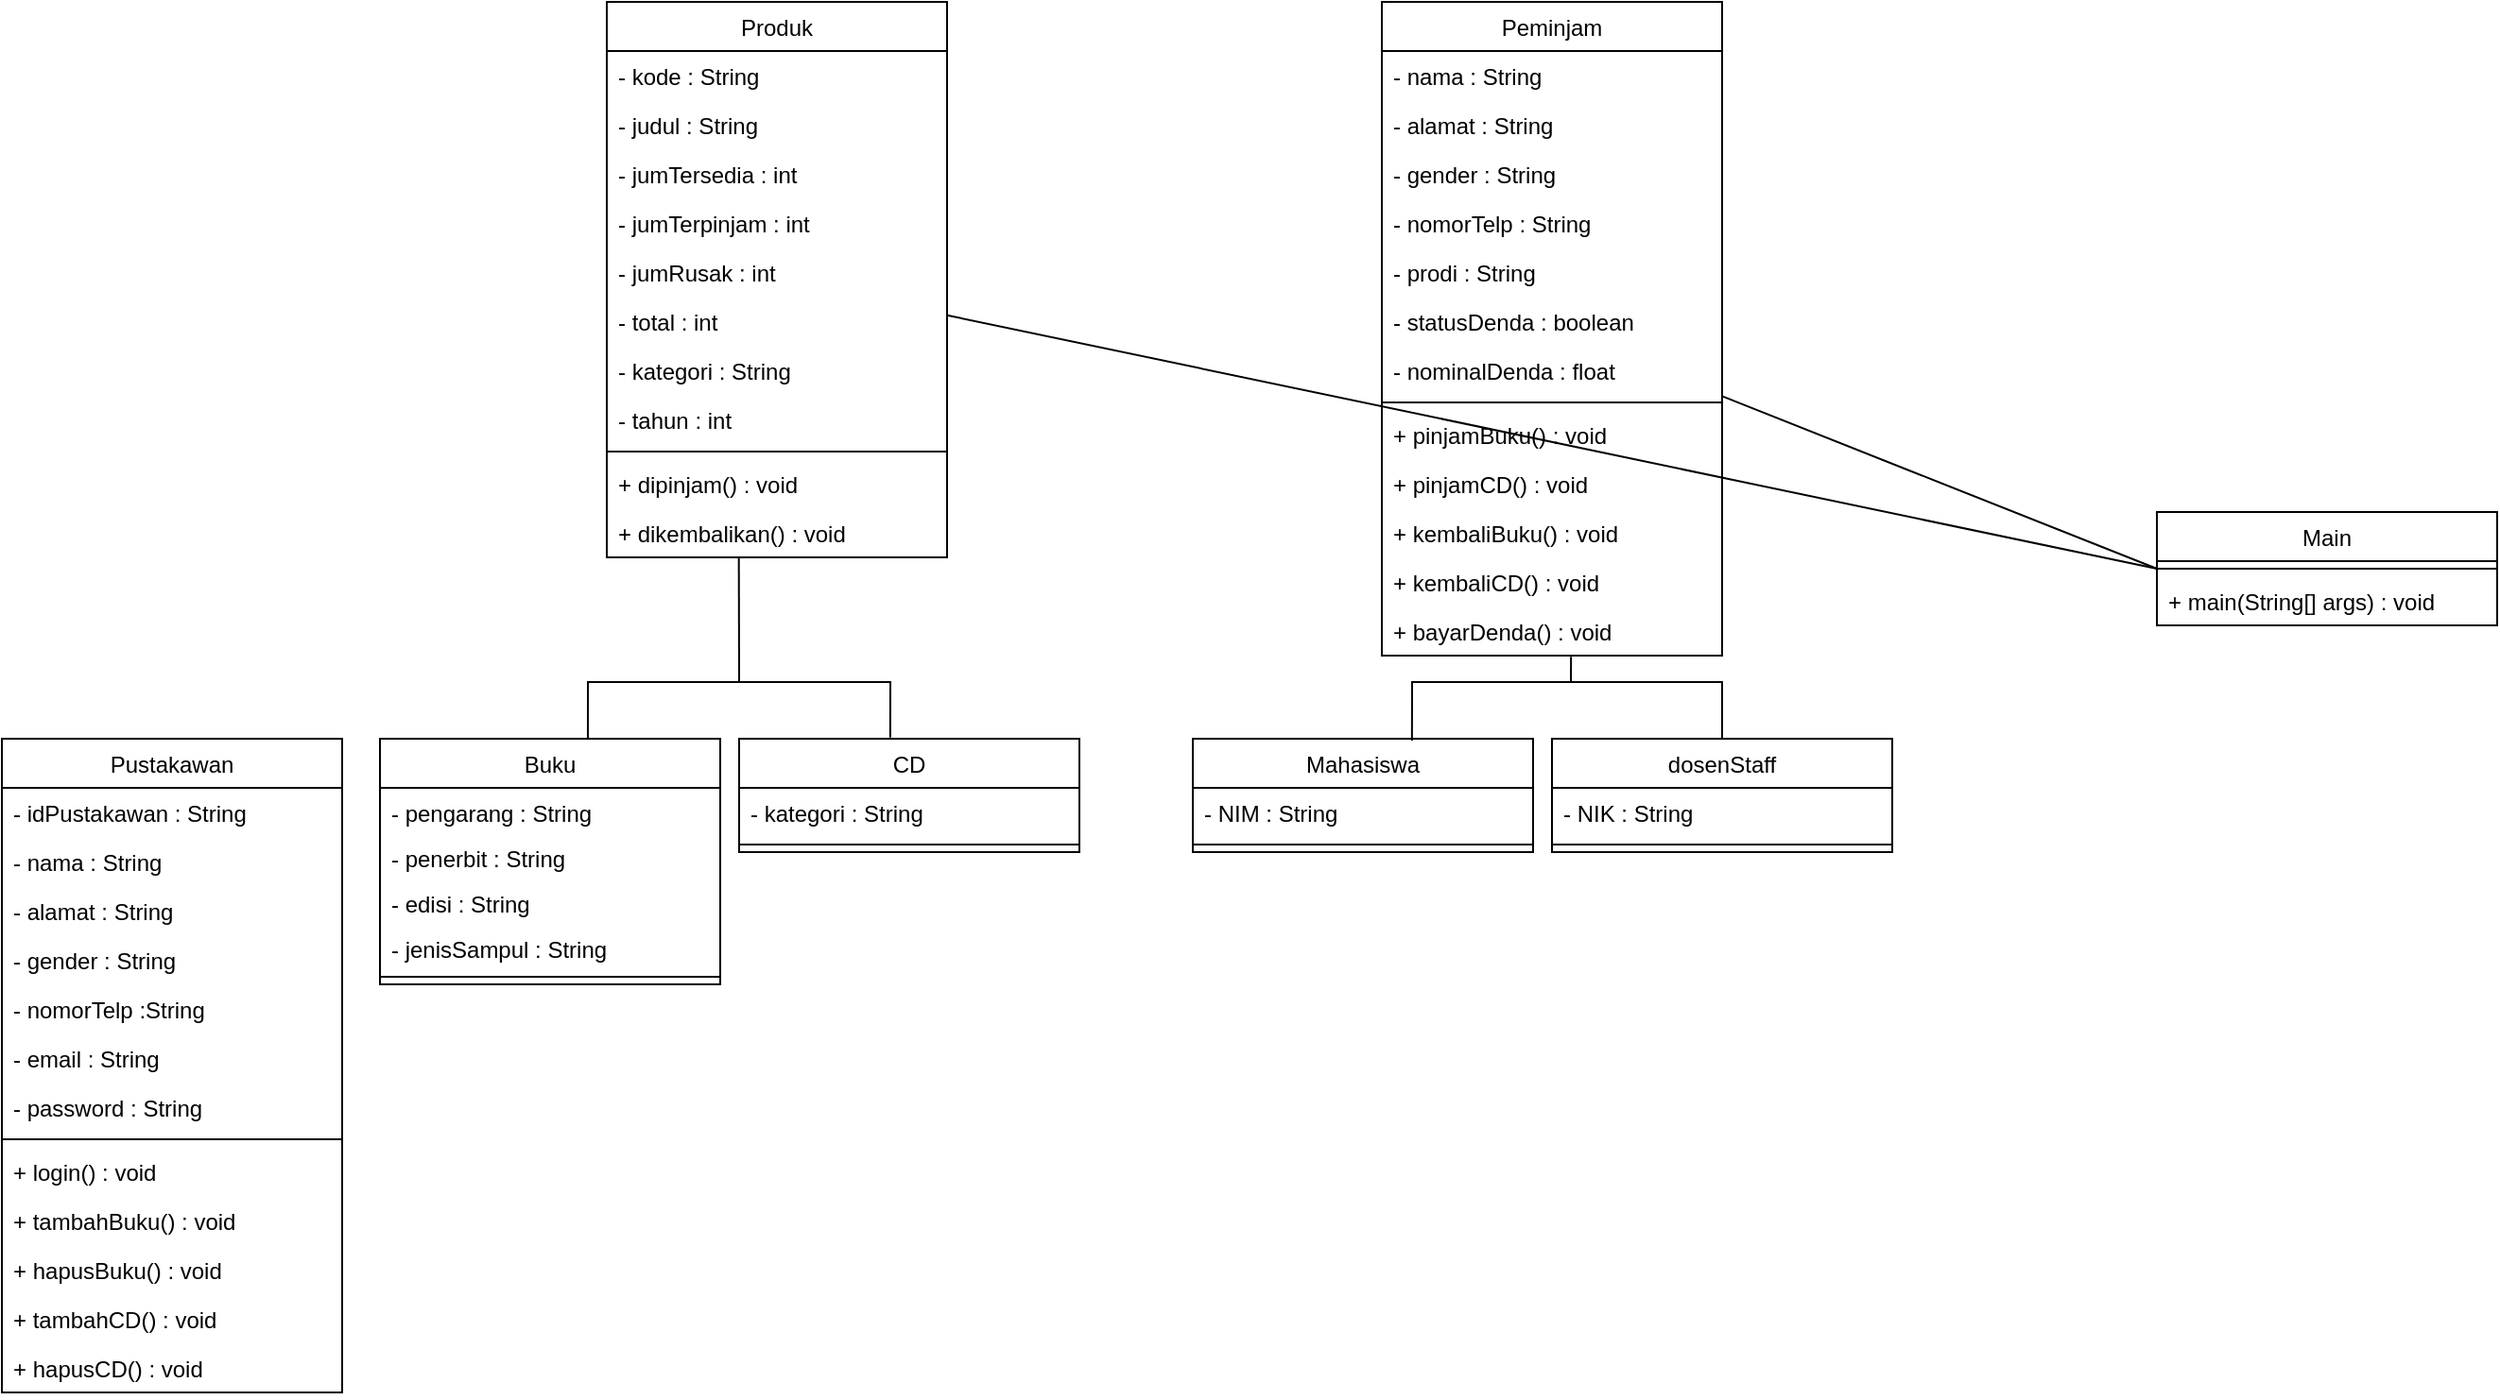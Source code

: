 <mxfile version="24.3.0" type="device">
  <diagram name="Page-1" id="NaKVpOW79M-lq4Q_HsjO">
    <mxGraphModel dx="2867" dy="1160" grid="1" gridSize="10" guides="1" tooltips="1" connect="1" arrows="1" fold="1" page="1" pageScale="1" pageWidth="827" pageHeight="1169" math="0" shadow="0">
      <root>
        <mxCell id="0" />
        <mxCell id="1" parent="0" />
        <mxCell id="-McASTYlXin4Z6el3U5K-9" value="Pustakawan" style="swimlane;fontStyle=0;align=center;verticalAlign=top;childLayout=stackLayout;horizontal=1;startSize=26;horizontalStack=0;resizeParent=1;resizeLast=0;collapsible=1;marginBottom=0;rounded=0;shadow=0;strokeWidth=1;" parent="1" vertex="1">
          <mxGeometry x="50" y="430" width="180" height="346" as="geometry">
            <mxRectangle x="550" y="140" width="160" height="26" as="alternateBounds" />
          </mxGeometry>
        </mxCell>
        <mxCell id="-McASTYlXin4Z6el3U5K-10" value="- idPustakawan : String" style="text;align=left;verticalAlign=top;spacingLeft=4;spacingRight=4;overflow=hidden;rotatable=0;points=[[0,0.5],[1,0.5]];portConstraint=eastwest;" parent="-McASTYlXin4Z6el3U5K-9" vertex="1">
          <mxGeometry y="26" width="180" height="26" as="geometry" />
        </mxCell>
        <mxCell id="-McASTYlXin4Z6el3U5K-11" value="- nama : String" style="text;align=left;verticalAlign=top;spacingLeft=4;spacingRight=4;overflow=hidden;rotatable=0;points=[[0,0.5],[1,0.5]];portConstraint=eastwest;rounded=0;shadow=0;html=0;" parent="-McASTYlXin4Z6el3U5K-9" vertex="1">
          <mxGeometry y="52" width="180" height="26" as="geometry" />
        </mxCell>
        <mxCell id="-McASTYlXin4Z6el3U5K-12" value="- alamat : String" style="text;align=left;verticalAlign=top;spacingLeft=4;spacingRight=4;overflow=hidden;rotatable=0;points=[[0,0.5],[1,0.5]];portConstraint=eastwest;rounded=0;shadow=0;html=0;" parent="-McASTYlXin4Z6el3U5K-9" vertex="1">
          <mxGeometry y="78" width="180" height="26" as="geometry" />
        </mxCell>
        <mxCell id="-McASTYlXin4Z6el3U5K-17" value="- gender : String" style="text;align=left;verticalAlign=top;spacingLeft=4;spacingRight=4;overflow=hidden;rotatable=0;points=[[0,0.5],[1,0.5]];portConstraint=eastwest;rounded=0;shadow=0;html=0;" parent="-McASTYlXin4Z6el3U5K-9" vertex="1">
          <mxGeometry y="104" width="180" height="26" as="geometry" />
        </mxCell>
        <mxCell id="-McASTYlXin4Z6el3U5K-18" value="- nomorTelp :String" style="text;align=left;verticalAlign=top;spacingLeft=4;spacingRight=4;overflow=hidden;rotatable=0;points=[[0,0.5],[1,0.5]];portConstraint=eastwest;rounded=0;shadow=0;html=0;" parent="-McASTYlXin4Z6el3U5K-9" vertex="1">
          <mxGeometry y="130" width="180" height="26" as="geometry" />
        </mxCell>
        <mxCell id="-McASTYlXin4Z6el3U5K-13" value="- email : String" style="text;align=left;verticalAlign=top;spacingLeft=4;spacingRight=4;overflow=hidden;rotatable=0;points=[[0,0.5],[1,0.5]];portConstraint=eastwest;rounded=0;shadow=0;html=0;" parent="-McASTYlXin4Z6el3U5K-9" vertex="1">
          <mxGeometry y="156" width="180" height="26" as="geometry" />
        </mxCell>
        <mxCell id="-McASTYlXin4Z6el3U5K-53" value="- password : String" style="text;align=left;verticalAlign=top;spacingLeft=4;spacingRight=4;overflow=hidden;rotatable=0;points=[[0,0.5],[1,0.5]];portConstraint=eastwest;rounded=0;shadow=0;html=0;" parent="-McASTYlXin4Z6el3U5K-9" vertex="1">
          <mxGeometry y="182" width="180" height="26" as="geometry" />
        </mxCell>
        <mxCell id="-McASTYlXin4Z6el3U5K-14" value="" style="line;html=1;strokeWidth=1;align=left;verticalAlign=middle;spacingTop=-1;spacingLeft=3;spacingRight=3;rotatable=0;labelPosition=right;points=[];portConstraint=eastwest;" parent="-McASTYlXin4Z6el3U5K-9" vertex="1">
          <mxGeometry y="208" width="180" height="8" as="geometry" />
        </mxCell>
        <mxCell id="-McASTYlXin4Z6el3U5K-15" value="+ login() : void" style="text;align=left;verticalAlign=top;spacingLeft=4;spacingRight=4;overflow=hidden;rotatable=0;points=[[0,0.5],[1,0.5]];portConstraint=eastwest;" parent="-McASTYlXin4Z6el3U5K-9" vertex="1">
          <mxGeometry y="216" width="180" height="26" as="geometry" />
        </mxCell>
        <mxCell id="-McASTYlXin4Z6el3U5K-16" value="+ tambahBuku() : void" style="text;align=left;verticalAlign=top;spacingLeft=4;spacingRight=4;overflow=hidden;rotatable=0;points=[[0,0.5],[1,0.5]];portConstraint=eastwest;" parent="-McASTYlXin4Z6el3U5K-9" vertex="1">
          <mxGeometry y="242" width="180" height="26" as="geometry" />
        </mxCell>
        <mxCell id="-McASTYlXin4Z6el3U5K-54" value="+ hapusBuku() : void" style="text;align=left;verticalAlign=top;spacingLeft=4;spacingRight=4;overflow=hidden;rotatable=0;points=[[0,0.5],[1,0.5]];portConstraint=eastwest;rounded=0;shadow=0;html=0;" parent="-McASTYlXin4Z6el3U5K-9" vertex="1">
          <mxGeometry y="268" width="180" height="26" as="geometry" />
        </mxCell>
        <mxCell id="-McASTYlXin4Z6el3U5K-56" value="+ tambahCD() : void" style="text;align=left;verticalAlign=top;spacingLeft=4;spacingRight=4;overflow=hidden;rotatable=0;points=[[0,0.5],[1,0.5]];portConstraint=eastwest;rounded=0;shadow=0;html=0;" parent="-McASTYlXin4Z6el3U5K-9" vertex="1">
          <mxGeometry y="294" width="180" height="26" as="geometry" />
        </mxCell>
        <mxCell id="-McASTYlXin4Z6el3U5K-57" value="+ hapusCD() : void" style="text;align=left;verticalAlign=top;spacingLeft=4;spacingRight=4;overflow=hidden;rotatable=0;points=[[0,0.5],[1,0.5]];portConstraint=eastwest;rounded=0;shadow=0;html=0;" parent="-McASTYlXin4Z6el3U5K-9" vertex="1">
          <mxGeometry y="320" width="180" height="26" as="geometry" />
        </mxCell>
        <mxCell id="-McASTYlXin4Z6el3U5K-19" value="dosenStaff" style="swimlane;fontStyle=0;align=center;verticalAlign=top;childLayout=stackLayout;horizontal=1;startSize=26;horizontalStack=0;resizeParent=1;resizeLast=0;collapsible=1;marginBottom=0;rounded=0;shadow=0;strokeWidth=1;" parent="1" vertex="1">
          <mxGeometry x="870" y="430" width="180" height="60" as="geometry">
            <mxRectangle x="550" y="140" width="160" height="26" as="alternateBounds" />
          </mxGeometry>
        </mxCell>
        <mxCell id="-McASTYlXin4Z6el3U5K-20" value="- NIK : String" style="text;align=left;verticalAlign=top;spacingLeft=4;spacingRight=4;overflow=hidden;rotatable=0;points=[[0,0.5],[1,0.5]];portConstraint=eastwest;" parent="-McASTYlXin4Z6el3U5K-19" vertex="1">
          <mxGeometry y="26" width="180" height="26" as="geometry" />
        </mxCell>
        <mxCell id="-McASTYlXin4Z6el3U5K-26" value="" style="line;html=1;strokeWidth=1;align=left;verticalAlign=middle;spacingTop=-1;spacingLeft=3;spacingRight=3;rotatable=0;labelPosition=right;points=[];portConstraint=eastwest;" parent="-McASTYlXin4Z6el3U5K-19" vertex="1">
          <mxGeometry y="52" width="180" height="8" as="geometry" />
        </mxCell>
        <mxCell id="-McASTYlXin4Z6el3U5K-29" value="CD" style="swimlane;fontStyle=0;align=center;verticalAlign=top;childLayout=stackLayout;horizontal=1;startSize=26;horizontalStack=0;resizeParent=1;resizeLast=0;collapsible=1;marginBottom=0;rounded=0;shadow=0;strokeWidth=1;" parent="1" vertex="1">
          <mxGeometry x="440" y="430" width="180" height="60" as="geometry">
            <mxRectangle x="550" y="140" width="160" height="26" as="alternateBounds" />
          </mxGeometry>
        </mxCell>
        <mxCell id="-McASTYlXin4Z6el3U5K-30" value="- kategori : String" style="text;align=left;verticalAlign=top;spacingLeft=4;spacingRight=4;overflow=hidden;rotatable=0;points=[[0,0.5],[1,0.5]];portConstraint=eastwest;" parent="-McASTYlXin4Z6el3U5K-29" vertex="1">
          <mxGeometry y="26" width="180" height="26" as="geometry" />
        </mxCell>
        <mxCell id="-McASTYlXin4Z6el3U5K-34" value="" style="line;html=1;strokeWidth=1;align=left;verticalAlign=middle;spacingTop=-1;spacingLeft=3;spacingRight=3;rotatable=0;labelPosition=right;points=[];portConstraint=eastwest;" parent="-McASTYlXin4Z6el3U5K-29" vertex="1">
          <mxGeometry y="52" width="180" height="8" as="geometry" />
        </mxCell>
        <mxCell id="-McASTYlXin4Z6el3U5K-37" value="Mahasiswa" style="swimlane;fontStyle=0;align=center;verticalAlign=top;childLayout=stackLayout;horizontal=1;startSize=26;horizontalStack=0;resizeParent=1;resizeLast=0;collapsible=1;marginBottom=0;rounded=0;shadow=0;strokeWidth=1;" parent="1" vertex="1">
          <mxGeometry x="680" y="430" width="180" height="60" as="geometry">
            <mxRectangle x="550" y="140" width="160" height="26" as="alternateBounds" />
          </mxGeometry>
        </mxCell>
        <mxCell id="-McASTYlXin4Z6el3U5K-38" value="- NIM : String" style="text;align=left;verticalAlign=top;spacingLeft=4;spacingRight=4;overflow=hidden;rotatable=0;points=[[0,0.5],[1,0.5]];portConstraint=eastwest;" parent="-McASTYlXin4Z6el3U5K-37" vertex="1">
          <mxGeometry y="26" width="180" height="26" as="geometry" />
        </mxCell>
        <mxCell id="-McASTYlXin4Z6el3U5K-42" value="" style="line;html=1;strokeWidth=1;align=left;verticalAlign=middle;spacingTop=-1;spacingLeft=3;spacingRight=3;rotatable=0;labelPosition=right;points=[];portConstraint=eastwest;" parent="-McASTYlXin4Z6el3U5K-37" vertex="1">
          <mxGeometry y="52" width="180" height="8" as="geometry" />
        </mxCell>
        <mxCell id="GX8L3AqE7hCvkYCRLyg2-1" value="Peminjam" style="swimlane;fontStyle=0;align=center;verticalAlign=top;childLayout=stackLayout;horizontal=1;startSize=26;horizontalStack=0;resizeParent=1;resizeLast=0;collapsible=1;marginBottom=0;rounded=0;shadow=0;strokeWidth=1;" vertex="1" parent="1">
          <mxGeometry x="780" y="40" width="180" height="346" as="geometry">
            <mxRectangle x="550" y="140" width="160" height="26" as="alternateBounds" />
          </mxGeometry>
        </mxCell>
        <mxCell id="GX8L3AqE7hCvkYCRLyg2-3" value="- nama : String" style="text;align=left;verticalAlign=top;spacingLeft=4;spacingRight=4;overflow=hidden;rotatable=0;points=[[0,0.5],[1,0.5]];portConstraint=eastwest;rounded=0;shadow=0;html=0;" vertex="1" parent="GX8L3AqE7hCvkYCRLyg2-1">
          <mxGeometry y="26" width="180" height="26" as="geometry" />
        </mxCell>
        <mxCell id="GX8L3AqE7hCvkYCRLyg2-4" value="- alamat : String" style="text;align=left;verticalAlign=top;spacingLeft=4;spacingRight=4;overflow=hidden;rotatable=0;points=[[0,0.5],[1,0.5]];portConstraint=eastwest;rounded=0;shadow=0;html=0;" vertex="1" parent="GX8L3AqE7hCvkYCRLyg2-1">
          <mxGeometry y="52" width="180" height="26" as="geometry" />
        </mxCell>
        <mxCell id="GX8L3AqE7hCvkYCRLyg2-5" value="- gender : String" style="text;align=left;verticalAlign=top;spacingLeft=4;spacingRight=4;overflow=hidden;rotatable=0;points=[[0,0.5],[1,0.5]];portConstraint=eastwest;rounded=0;shadow=0;html=0;" vertex="1" parent="GX8L3AqE7hCvkYCRLyg2-1">
          <mxGeometry y="78" width="180" height="26" as="geometry" />
        </mxCell>
        <mxCell id="GX8L3AqE7hCvkYCRLyg2-6" value="- nomorTelp : String" style="text;align=left;verticalAlign=top;spacingLeft=4;spacingRight=4;overflow=hidden;rotatable=0;points=[[0,0.5],[1,0.5]];portConstraint=eastwest;rounded=0;shadow=0;html=0;" vertex="1" parent="GX8L3AqE7hCvkYCRLyg2-1">
          <mxGeometry y="104" width="180" height="26" as="geometry" />
        </mxCell>
        <mxCell id="GX8L3AqE7hCvkYCRLyg2-7" value="- prodi : String" style="text;align=left;verticalAlign=top;spacingLeft=4;spacingRight=4;overflow=hidden;rotatable=0;points=[[0,0.5],[1,0.5]];portConstraint=eastwest;rounded=0;shadow=0;html=0;" vertex="1" parent="GX8L3AqE7hCvkYCRLyg2-1">
          <mxGeometry y="130" width="180" height="26" as="geometry" />
        </mxCell>
        <mxCell id="GX8L3AqE7hCvkYCRLyg2-8" value="- statusDenda : boolean" style="text;align=left;verticalAlign=top;spacingLeft=4;spacingRight=4;overflow=hidden;rotatable=0;points=[[0,0.5],[1,0.5]];portConstraint=eastwest;rounded=0;shadow=0;html=0;" vertex="1" parent="GX8L3AqE7hCvkYCRLyg2-1">
          <mxGeometry y="156" width="180" height="26" as="geometry" />
        </mxCell>
        <mxCell id="GX8L3AqE7hCvkYCRLyg2-9" value="- nominalDenda : float" style="text;align=left;verticalAlign=top;spacingLeft=4;spacingRight=4;overflow=hidden;rotatable=0;points=[[0,0.5],[1,0.5]];portConstraint=eastwest;rounded=0;shadow=0;html=0;" vertex="1" parent="GX8L3AqE7hCvkYCRLyg2-1">
          <mxGeometry y="182" width="180" height="26" as="geometry" />
        </mxCell>
        <mxCell id="GX8L3AqE7hCvkYCRLyg2-10" value="" style="line;html=1;strokeWidth=1;align=left;verticalAlign=middle;spacingTop=-1;spacingLeft=3;spacingRight=3;rotatable=0;labelPosition=right;points=[];portConstraint=eastwest;" vertex="1" parent="GX8L3AqE7hCvkYCRLyg2-1">
          <mxGeometry y="208" width="180" height="8" as="geometry" />
        </mxCell>
        <mxCell id="GX8L3AqE7hCvkYCRLyg2-11" value="+ pinjamBuku() : void" style="text;align=left;verticalAlign=top;spacingLeft=4;spacingRight=4;overflow=hidden;rotatable=0;points=[[0,0.5],[1,0.5]];portConstraint=eastwest;" vertex="1" parent="GX8L3AqE7hCvkYCRLyg2-1">
          <mxGeometry y="216" width="180" height="26" as="geometry" />
        </mxCell>
        <mxCell id="GX8L3AqE7hCvkYCRLyg2-12" value="+ pinjamCD() : void" style="text;align=left;verticalAlign=top;spacingLeft=4;spacingRight=4;overflow=hidden;rotatable=0;points=[[0,0.5],[1,0.5]];portConstraint=eastwest;" vertex="1" parent="GX8L3AqE7hCvkYCRLyg2-1">
          <mxGeometry y="242" width="180" height="26" as="geometry" />
        </mxCell>
        <mxCell id="GX8L3AqE7hCvkYCRLyg2-13" value="+ kembaliBuku() : void" style="text;align=left;verticalAlign=top;spacingLeft=4;spacingRight=4;overflow=hidden;rotatable=0;points=[[0,0.5],[1,0.5]];portConstraint=eastwest;" vertex="1" parent="GX8L3AqE7hCvkYCRLyg2-1">
          <mxGeometry y="268" width="180" height="26" as="geometry" />
        </mxCell>
        <mxCell id="GX8L3AqE7hCvkYCRLyg2-14" value="+ kembaliCD() : void" style="text;align=left;verticalAlign=top;spacingLeft=4;spacingRight=4;overflow=hidden;rotatable=0;points=[[0,0.5],[1,0.5]];portConstraint=eastwest;" vertex="1" parent="GX8L3AqE7hCvkYCRLyg2-1">
          <mxGeometry y="294" width="180" height="26" as="geometry" />
        </mxCell>
        <mxCell id="GX8L3AqE7hCvkYCRLyg2-36" value="+ bayarDenda() : void" style="text;align=left;verticalAlign=top;spacingLeft=4;spacingRight=4;overflow=hidden;rotatable=0;points=[[0,0.5],[1,0.5]];portConstraint=eastwest;" vertex="1" parent="GX8L3AqE7hCvkYCRLyg2-1">
          <mxGeometry y="320" width="180" height="26" as="geometry" />
        </mxCell>
        <mxCell id="GX8L3AqE7hCvkYCRLyg2-15" value="Main" style="swimlane;fontStyle=0;align=center;verticalAlign=top;childLayout=stackLayout;horizontal=1;startSize=26;horizontalStack=0;resizeParent=1;resizeLast=0;collapsible=1;marginBottom=0;rounded=0;shadow=0;strokeWidth=1;" vertex="1" parent="1">
          <mxGeometry x="1190" y="310" width="180" height="60" as="geometry">
            <mxRectangle x="550" y="140" width="160" height="26" as="alternateBounds" />
          </mxGeometry>
        </mxCell>
        <mxCell id="GX8L3AqE7hCvkYCRLyg2-18" value="" style="line;html=1;strokeWidth=1;align=left;verticalAlign=middle;spacingTop=-1;spacingLeft=3;spacingRight=3;rotatable=0;labelPosition=right;points=[];portConstraint=eastwest;" vertex="1" parent="GX8L3AqE7hCvkYCRLyg2-15">
          <mxGeometry y="26" width="180" height="8" as="geometry" />
        </mxCell>
        <mxCell id="GX8L3AqE7hCvkYCRLyg2-22" value="+ main(String[] args) : void" style="text;align=left;verticalAlign=top;spacingLeft=4;spacingRight=4;overflow=hidden;rotatable=0;points=[[0,0.5],[1,0.5]];portConstraint=eastwest;" vertex="1" parent="GX8L3AqE7hCvkYCRLyg2-15">
          <mxGeometry y="34" width="180" height="26" as="geometry" />
        </mxCell>
        <mxCell id="GX8L3AqE7hCvkYCRLyg2-23" value="Produk" style="swimlane;fontStyle=0;align=center;verticalAlign=top;childLayout=stackLayout;horizontal=1;startSize=26;horizontalStack=0;resizeParent=1;resizeLast=0;collapsible=1;marginBottom=0;rounded=0;shadow=0;strokeWidth=1;" vertex="1" parent="1">
          <mxGeometry x="370" y="40" width="180" height="294" as="geometry">
            <mxRectangle x="550" y="140" width="160" height="26" as="alternateBounds" />
          </mxGeometry>
        </mxCell>
        <mxCell id="GX8L3AqE7hCvkYCRLyg2-24" value="- kode : String" style="text;align=left;verticalAlign=top;spacingLeft=4;spacingRight=4;overflow=hidden;rotatable=0;points=[[0,0.5],[1,0.5]];portConstraint=eastwest;" vertex="1" parent="GX8L3AqE7hCvkYCRLyg2-23">
          <mxGeometry y="26" width="180" height="26" as="geometry" />
        </mxCell>
        <mxCell id="GX8L3AqE7hCvkYCRLyg2-25" value="- judul : String" style="text;align=left;verticalAlign=top;spacingLeft=4;spacingRight=4;overflow=hidden;rotatable=0;points=[[0,0.5],[1,0.5]];portConstraint=eastwest;rounded=0;shadow=0;html=0;" vertex="1" parent="GX8L3AqE7hCvkYCRLyg2-23">
          <mxGeometry y="52" width="180" height="26" as="geometry" />
        </mxCell>
        <mxCell id="GX8L3AqE7hCvkYCRLyg2-29" value="- jumTersedia : int" style="text;align=left;verticalAlign=top;spacingLeft=4;spacingRight=4;overflow=hidden;rotatable=0;points=[[0,0.5],[1,0.5]];portConstraint=eastwest;rounded=0;shadow=0;html=0;" vertex="1" parent="GX8L3AqE7hCvkYCRLyg2-23">
          <mxGeometry y="78" width="180" height="26" as="geometry" />
        </mxCell>
        <mxCell id="GX8L3AqE7hCvkYCRLyg2-30" value="- jumTerpinjam : int" style="text;align=left;verticalAlign=top;spacingLeft=4;spacingRight=4;overflow=hidden;rotatable=0;points=[[0,0.5],[1,0.5]];portConstraint=eastwest;rounded=0;shadow=0;html=0;" vertex="1" parent="GX8L3AqE7hCvkYCRLyg2-23">
          <mxGeometry y="104" width="180" height="26" as="geometry" />
        </mxCell>
        <mxCell id="GX8L3AqE7hCvkYCRLyg2-31" value="- jumRusak : int" style="text;align=left;verticalAlign=top;spacingLeft=4;spacingRight=4;overflow=hidden;rotatable=0;points=[[0,0.5],[1,0.5]];portConstraint=eastwest;rounded=0;shadow=0;html=0;" vertex="1" parent="GX8L3AqE7hCvkYCRLyg2-23">
          <mxGeometry y="130" width="180" height="26" as="geometry" />
        </mxCell>
        <mxCell id="GX8L3AqE7hCvkYCRLyg2-32" value="- total : int" style="text;align=left;verticalAlign=top;spacingLeft=4;spacingRight=4;overflow=hidden;rotatable=0;points=[[0,0.5],[1,0.5]];portConstraint=eastwest;rounded=0;shadow=0;html=0;" vertex="1" parent="GX8L3AqE7hCvkYCRLyg2-23">
          <mxGeometry y="156" width="180" height="26" as="geometry" />
        </mxCell>
        <mxCell id="GX8L3AqE7hCvkYCRLyg2-34" value="- kategori : String" style="text;align=left;verticalAlign=top;spacingLeft=4;spacingRight=4;overflow=hidden;rotatable=0;points=[[0,0.5],[1,0.5]];portConstraint=eastwest;rounded=0;shadow=0;html=0;" vertex="1" parent="GX8L3AqE7hCvkYCRLyg2-23">
          <mxGeometry y="182" width="180" height="26" as="geometry" />
        </mxCell>
        <mxCell id="GX8L3AqE7hCvkYCRLyg2-35" value="- tahun : int" style="text;align=left;verticalAlign=top;spacingLeft=4;spacingRight=4;overflow=hidden;rotatable=0;points=[[0,0.5],[1,0.5]];portConstraint=eastwest;rounded=0;shadow=0;html=0;" vertex="1" parent="GX8L3AqE7hCvkYCRLyg2-23">
          <mxGeometry y="208" width="180" height="26" as="geometry" />
        </mxCell>
        <mxCell id="GX8L3AqE7hCvkYCRLyg2-26" value="" style="line;html=1;strokeWidth=1;align=left;verticalAlign=middle;spacingTop=-1;spacingLeft=3;spacingRight=3;rotatable=0;labelPosition=right;points=[];portConstraint=eastwest;" vertex="1" parent="GX8L3AqE7hCvkYCRLyg2-23">
          <mxGeometry y="234" width="180" height="8" as="geometry" />
        </mxCell>
        <mxCell id="GX8L3AqE7hCvkYCRLyg2-27" value="+ dipinjam() : void" style="text;align=left;verticalAlign=top;spacingLeft=4;spacingRight=4;overflow=hidden;rotatable=0;points=[[0,0.5],[1,0.5]];portConstraint=eastwest;" vertex="1" parent="GX8L3AqE7hCvkYCRLyg2-23">
          <mxGeometry y="242" width="180" height="26" as="geometry" />
        </mxCell>
        <mxCell id="GX8L3AqE7hCvkYCRLyg2-28" value="+ dikembalikan() : void" style="text;align=left;verticalAlign=top;spacingLeft=4;spacingRight=4;overflow=hidden;rotatable=0;points=[[0,0.5],[1,0.5]];portConstraint=eastwest;" vertex="1" parent="GX8L3AqE7hCvkYCRLyg2-23">
          <mxGeometry y="268" width="180" height="26" as="geometry" />
        </mxCell>
        <mxCell id="GX8L3AqE7hCvkYCRLyg2-37" value="Buku" style="swimlane;fontStyle=0;align=center;verticalAlign=top;childLayout=stackLayout;horizontal=1;startSize=26;horizontalStack=0;resizeParent=1;resizeLast=0;collapsible=1;marginBottom=0;rounded=0;shadow=0;strokeWidth=1;" vertex="1" parent="1">
          <mxGeometry x="250" y="430" width="180" height="130" as="geometry">
            <mxRectangle x="550" y="140" width="160" height="26" as="alternateBounds" />
          </mxGeometry>
        </mxCell>
        <mxCell id="GX8L3AqE7hCvkYCRLyg2-38" value="- pengarang : String" style="text;align=left;verticalAlign=top;spacingLeft=4;spacingRight=4;overflow=hidden;rotatable=0;points=[[0,0.5],[1,0.5]];portConstraint=eastwest;" vertex="1" parent="GX8L3AqE7hCvkYCRLyg2-37">
          <mxGeometry y="26" width="180" height="24" as="geometry" />
        </mxCell>
        <mxCell id="GX8L3AqE7hCvkYCRLyg2-40" value="- penerbit : String" style="text;align=left;verticalAlign=top;spacingLeft=4;spacingRight=4;overflow=hidden;rotatable=0;points=[[0,0.5],[1,0.5]];portConstraint=eastwest;" vertex="1" parent="GX8L3AqE7hCvkYCRLyg2-37">
          <mxGeometry y="50" width="180" height="24" as="geometry" />
        </mxCell>
        <mxCell id="GX8L3AqE7hCvkYCRLyg2-41" value="- edisi : String" style="text;align=left;verticalAlign=top;spacingLeft=4;spacingRight=4;overflow=hidden;rotatable=0;points=[[0,0.5],[1,0.5]];portConstraint=eastwest;" vertex="1" parent="GX8L3AqE7hCvkYCRLyg2-37">
          <mxGeometry y="74" width="180" height="24" as="geometry" />
        </mxCell>
        <mxCell id="GX8L3AqE7hCvkYCRLyg2-42" value="- jenisSampul : String" style="text;align=left;verticalAlign=top;spacingLeft=4;spacingRight=4;overflow=hidden;rotatable=0;points=[[0,0.5],[1,0.5]];portConstraint=eastwest;" vertex="1" parent="GX8L3AqE7hCvkYCRLyg2-37">
          <mxGeometry y="98" width="180" height="24" as="geometry" />
        </mxCell>
        <mxCell id="GX8L3AqE7hCvkYCRLyg2-39" value="" style="line;html=1;strokeWidth=1;align=left;verticalAlign=middle;spacingTop=-1;spacingLeft=3;spacingRight=3;rotatable=0;labelPosition=right;points=[];portConstraint=eastwest;" vertex="1" parent="GX8L3AqE7hCvkYCRLyg2-37">
          <mxGeometry y="122" width="180" height="8" as="geometry" />
        </mxCell>
        <mxCell id="GX8L3AqE7hCvkYCRLyg2-44" value="" style="endArrow=none;html=1;rounded=0;exitX=0.611;exitY=0;exitDx=0;exitDy=0;exitPerimeter=0;entryX=0.444;entryY=-0.01;entryDx=0;entryDy=0;entryPerimeter=0;" edge="1" parent="1" source="GX8L3AqE7hCvkYCRLyg2-37" target="-McASTYlXin4Z6el3U5K-29">
          <mxGeometry width="50" height="50" relative="1" as="geometry">
            <mxPoint x="700" y="290" as="sourcePoint" />
            <mxPoint x="550" y="400" as="targetPoint" />
            <Array as="points">
              <mxPoint x="360" y="400" />
              <mxPoint x="440" y="400" />
              <mxPoint x="520" y="400" />
            </Array>
          </mxGeometry>
        </mxCell>
        <mxCell id="GX8L3AqE7hCvkYCRLyg2-45" value="" style="endArrow=none;html=1;rounded=0;entryX=0.388;entryY=1;entryDx=0;entryDy=0;entryPerimeter=0;" edge="1" parent="1" target="GX8L3AqE7hCvkYCRLyg2-28">
          <mxGeometry width="50" height="50" relative="1" as="geometry">
            <mxPoint x="440" y="400" as="sourcePoint" />
            <mxPoint x="440" y="340" as="targetPoint" />
          </mxGeometry>
        </mxCell>
        <mxCell id="GX8L3AqE7hCvkYCRLyg2-46" value="" style="endArrow=none;html=1;rounded=0;exitX=0.644;exitY=0.017;exitDx=0;exitDy=0;exitPerimeter=0;entryX=0.5;entryY=0;entryDx=0;entryDy=0;" edge="1" parent="1" source="-McASTYlXin4Z6el3U5K-37" target="-McASTYlXin4Z6el3U5K-19">
          <mxGeometry width="50" height="50" relative="1" as="geometry">
            <mxPoint x="790" y="390" as="sourcePoint" />
            <mxPoint x="990" y="400" as="targetPoint" />
            <Array as="points">
              <mxPoint x="796" y="400" />
              <mxPoint x="880" y="400" />
              <mxPoint x="960" y="400" />
            </Array>
          </mxGeometry>
        </mxCell>
        <mxCell id="GX8L3AqE7hCvkYCRLyg2-47" value="" style="endArrow=none;html=1;rounded=0;entryX=0.556;entryY=1.023;entryDx=0;entryDy=0;entryPerimeter=0;" edge="1" parent="1" target="GX8L3AqE7hCvkYCRLyg2-36">
          <mxGeometry width="50" height="50" relative="1" as="geometry">
            <mxPoint x="880" y="400" as="sourcePoint" />
            <mxPoint x="860" y="360" as="targetPoint" />
          </mxGeometry>
        </mxCell>
        <mxCell id="GX8L3AqE7hCvkYCRLyg2-48" value="" style="endArrow=none;html=1;rounded=0;exitX=0;exitY=0.5;exitDx=0;exitDy=0;" edge="1" parent="1" source="GX8L3AqE7hCvkYCRLyg2-15" target="GX8L3AqE7hCvkYCRLyg2-1">
          <mxGeometry width="50" height="50" relative="1" as="geometry">
            <mxPoint x="760" y="380" as="sourcePoint" />
            <mxPoint x="1020" y="210" as="targetPoint" />
          </mxGeometry>
        </mxCell>
        <mxCell id="GX8L3AqE7hCvkYCRLyg2-49" value="" style="endArrow=none;html=1;rounded=0;" edge="1" parent="1" source="GX8L3AqE7hCvkYCRLyg2-23">
          <mxGeometry width="50" height="50" relative="1" as="geometry">
            <mxPoint x="610" y="370" as="sourcePoint" />
            <mxPoint x="1190" y="340" as="targetPoint" />
          </mxGeometry>
        </mxCell>
      </root>
    </mxGraphModel>
  </diagram>
</mxfile>
